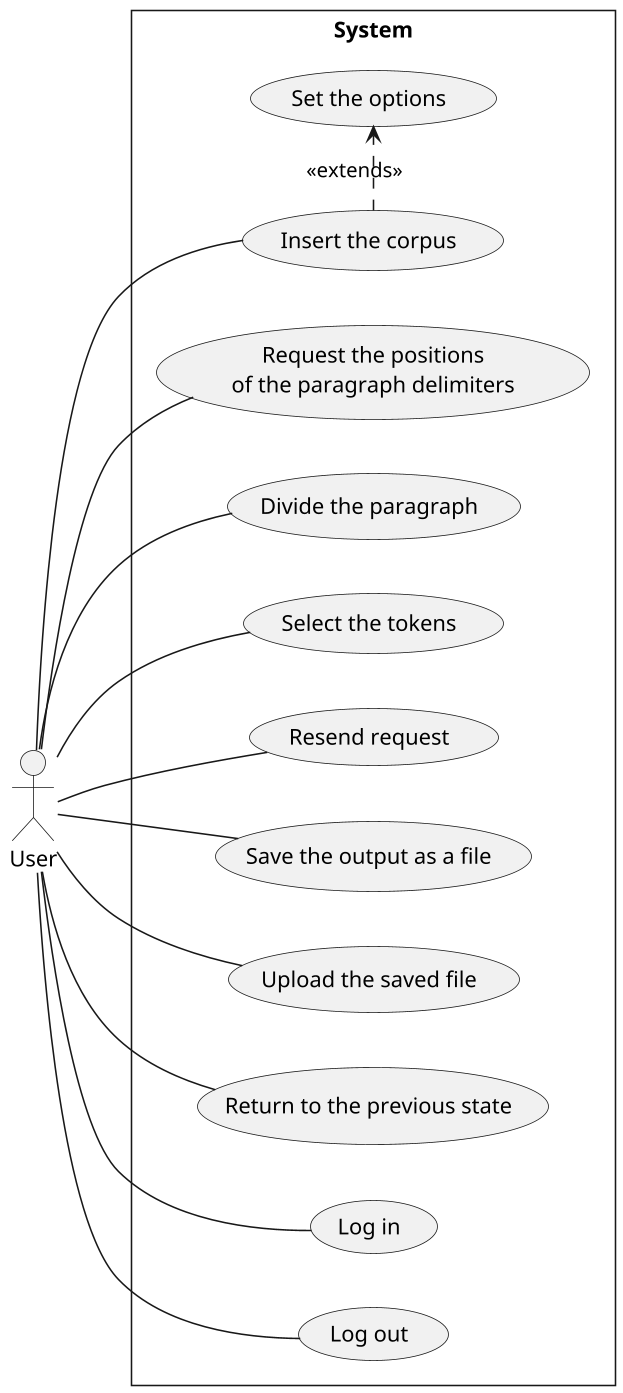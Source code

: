 @startuml

skinparam dpi 150
skinparam style strictuml

left to right direction
actor User

rectangle System {
	(Insert the corpus) as UC001
	(Set the options) as UC002

	(Request the positions\nof the paragraph delimiters) as UC003
	(Divide the paragraph) as UC004

	(Select the tokens) as UC005
	(Resend request) as UC006

	(Save the output as a file) as UC007
	(Upload the saved file) as UC008

	(Return to the previous state) as UC009

	(Log in) as UC010
	(Log out) as UC011
}

User -- UC001
UC001 .> UC002 : <<extends>>
User -- UC003
User -- UC004
User -- UC005
User -- UC006
User -- UC007
User -- UC008
User -- UC009
User -- UC010
User -- UC011

@enduml